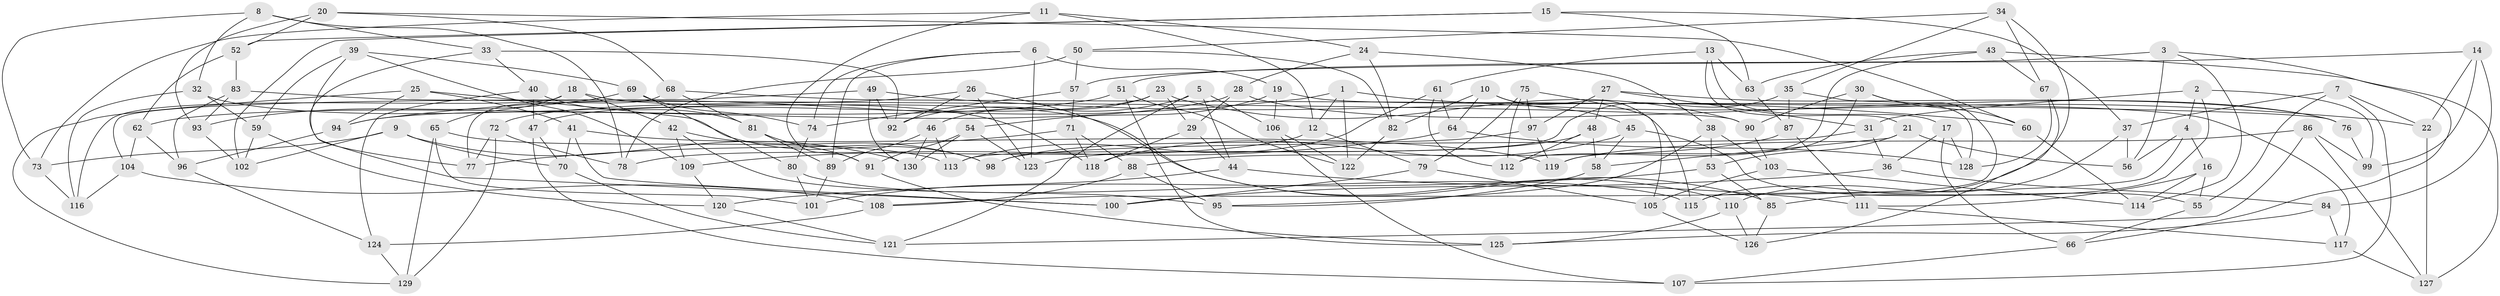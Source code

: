 // coarse degree distribution, {12: 0.038461538461538464, 4: 0.34615384615384615, 7: 0.07692307692307693, 6: 0.23076923076923078, 5: 0.038461538461538464, 15: 0.019230769230769232, 11: 0.057692307692307696, 8: 0.057692307692307696, 10: 0.09615384615384616, 9: 0.019230769230769232, 3: 0.019230769230769232}
// Generated by graph-tools (version 1.1) at 2025/21/03/04/25 18:21:01]
// undirected, 130 vertices, 260 edges
graph export_dot {
graph [start="1"]
  node [color=gray90,style=filled];
  1;
  2;
  3;
  4;
  5;
  6;
  7;
  8;
  9;
  10;
  11;
  12;
  13;
  14;
  15;
  16;
  17;
  18;
  19;
  20;
  21;
  22;
  23;
  24;
  25;
  26;
  27;
  28;
  29;
  30;
  31;
  32;
  33;
  34;
  35;
  36;
  37;
  38;
  39;
  40;
  41;
  42;
  43;
  44;
  45;
  46;
  47;
  48;
  49;
  50;
  51;
  52;
  53;
  54;
  55;
  56;
  57;
  58;
  59;
  60;
  61;
  62;
  63;
  64;
  65;
  66;
  67;
  68;
  69;
  70;
  71;
  72;
  73;
  74;
  75;
  76;
  77;
  78;
  79;
  80;
  81;
  82;
  83;
  84;
  85;
  86;
  87;
  88;
  89;
  90;
  91;
  92;
  93;
  94;
  95;
  96;
  97;
  98;
  99;
  100;
  101;
  102;
  103;
  104;
  105;
  106;
  107;
  108;
  109;
  110;
  111;
  112;
  113;
  114;
  115;
  116;
  117;
  118;
  119;
  120;
  121;
  122;
  123;
  124;
  125;
  126;
  127;
  128;
  129;
  130;
  1 -- 22;
  1 -- 122;
  1 -- 12;
  1 -- 94;
  2 -- 31;
  2 -- 4;
  2 -- 85;
  2 -- 99;
  3 -- 66;
  3 -- 51;
  3 -- 56;
  3 -- 114;
  4 -- 108;
  4 -- 56;
  4 -- 16;
  5 -- 106;
  5 -- 44;
  5 -- 121;
  5 -- 92;
  6 -- 89;
  6 -- 123;
  6 -- 19;
  6 -- 74;
  7 -- 37;
  7 -- 107;
  7 -- 55;
  7 -- 22;
  8 -- 73;
  8 -- 32;
  8 -- 33;
  8 -- 78;
  9 -- 70;
  9 -- 130;
  9 -- 73;
  9 -- 102;
  10 -- 115;
  10 -- 45;
  10 -- 64;
  10 -- 82;
  11 -- 73;
  11 -- 91;
  11 -- 12;
  11 -- 24;
  12 -- 78;
  12 -- 79;
  13 -- 63;
  13 -- 61;
  13 -- 17;
  13 -- 21;
  14 -- 22;
  14 -- 57;
  14 -- 84;
  14 -- 99;
  15 -- 63;
  15 -- 102;
  15 -- 37;
  15 -- 52;
  16 -- 114;
  16 -- 55;
  16 -- 111;
  17 -- 36;
  17 -- 128;
  17 -- 66;
  18 -- 116;
  18 -- 85;
  18 -- 42;
  18 -- 65;
  19 -- 117;
  19 -- 106;
  19 -- 54;
  20 -- 68;
  20 -- 93;
  20 -- 52;
  20 -- 60;
  21 -- 58;
  21 -- 56;
  21 -- 53;
  22 -- 127;
  23 -- 47;
  23 -- 29;
  23 -- 90;
  23 -- 46;
  24 -- 38;
  24 -- 82;
  24 -- 28;
  25 -- 98;
  25 -- 94;
  25 -- 41;
  25 -- 129;
  26 -- 123;
  26 -- 72;
  26 -- 110;
  26 -- 92;
  27 -- 31;
  27 -- 48;
  27 -- 97;
  27 -- 76;
  28 -- 76;
  28 -- 94;
  28 -- 29;
  29 -- 44;
  29 -- 118;
  30 -- 90;
  30 -- 115;
  30 -- 60;
  30 -- 119;
  31 -- 36;
  31 -- 98;
  32 -- 59;
  32 -- 116;
  32 -- 118;
  33 -- 100;
  33 -- 40;
  33 -- 92;
  34 -- 35;
  34 -- 50;
  34 -- 67;
  34 -- 115;
  35 -- 128;
  35 -- 113;
  35 -- 87;
  36 -- 84;
  36 -- 100;
  37 -- 56;
  37 -- 110;
  38 -- 95;
  38 -- 103;
  38 -- 53;
  39 -- 59;
  39 -- 109;
  39 -- 77;
  39 -- 69;
  40 -- 81;
  40 -- 47;
  40 -- 124;
  41 -- 119;
  41 -- 100;
  41 -- 70;
  42 -- 109;
  42 -- 98;
  42 -- 95;
  43 -- 67;
  43 -- 112;
  43 -- 127;
  43 -- 63;
  44 -- 101;
  44 -- 111;
  45 -- 55;
  45 -- 118;
  45 -- 58;
  46 -- 130;
  46 -- 89;
  46 -- 113;
  47 -- 107;
  47 -- 70;
  48 -- 123;
  48 -- 112;
  48 -- 58;
  49 -- 92;
  49 -- 130;
  49 -- 60;
  49 -- 104;
  50 -- 57;
  50 -- 78;
  50 -- 82;
  51 -- 62;
  51 -- 125;
  51 -- 122;
  52 -- 62;
  52 -- 83;
  53 -- 85;
  53 -- 120;
  54 -- 91;
  54 -- 130;
  54 -- 123;
  55 -- 66;
  57 -- 74;
  57 -- 71;
  58 -- 95;
  59 -- 102;
  59 -- 120;
  60 -- 114;
  61 -- 112;
  61 -- 113;
  61 -- 64;
  62 -- 96;
  62 -- 104;
  63 -- 87;
  64 -- 109;
  64 -- 128;
  65 -- 113;
  65 -- 101;
  65 -- 129;
  66 -- 107;
  67 -- 126;
  67 -- 128;
  68 -- 77;
  68 -- 76;
  68 -- 81;
  69 -- 93;
  69 -- 74;
  69 -- 80;
  70 -- 121;
  71 -- 118;
  71 -- 77;
  71 -- 88;
  72 -- 78;
  72 -- 77;
  72 -- 129;
  73 -- 116;
  74 -- 80;
  75 -- 97;
  75 -- 112;
  75 -- 79;
  75 -- 105;
  76 -- 99;
  79 -- 105;
  79 -- 100;
  80 -- 115;
  80 -- 101;
  81 -- 91;
  81 -- 89;
  82 -- 122;
  83 -- 93;
  83 -- 90;
  83 -- 96;
  84 -- 125;
  84 -- 117;
  85 -- 126;
  86 -- 99;
  86 -- 119;
  86 -- 121;
  86 -- 127;
  87 -- 88;
  87 -- 111;
  88 -- 95;
  88 -- 108;
  89 -- 101;
  90 -- 103;
  91 -- 125;
  93 -- 102;
  94 -- 96;
  96 -- 124;
  97 -- 98;
  97 -- 119;
  103 -- 114;
  103 -- 105;
  104 -- 116;
  104 -- 108;
  105 -- 126;
  106 -- 122;
  106 -- 107;
  108 -- 124;
  109 -- 120;
  110 -- 125;
  110 -- 126;
  111 -- 117;
  117 -- 127;
  120 -- 121;
  124 -- 129;
}

